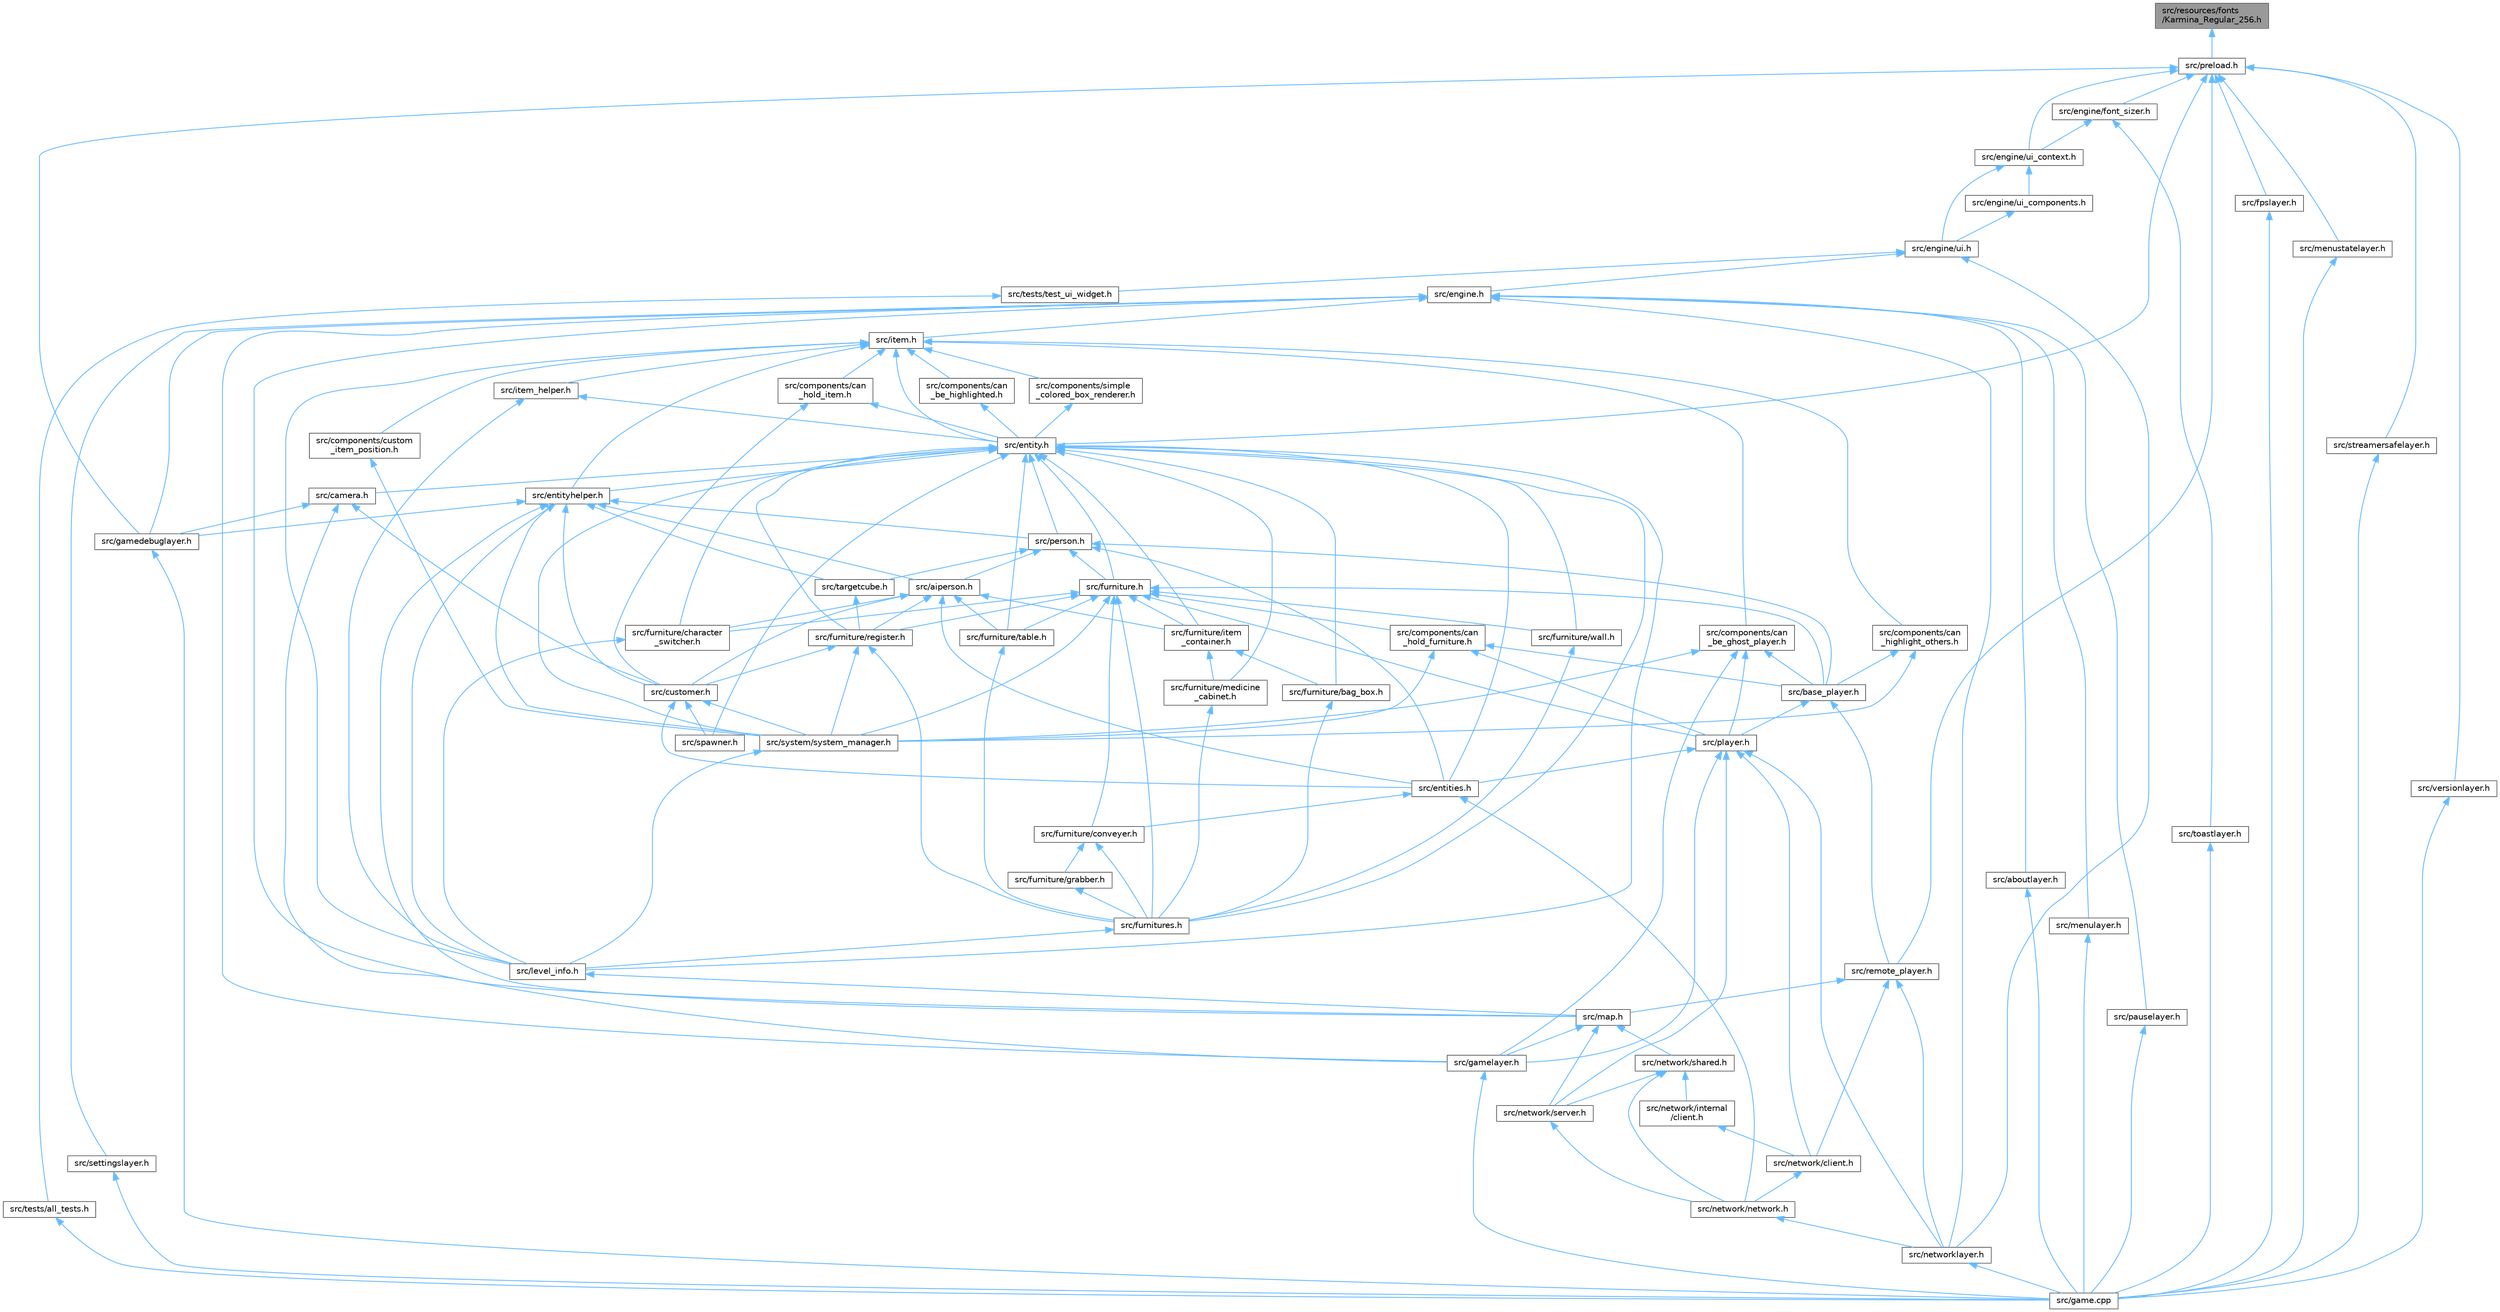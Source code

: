 digraph "src/resources/fonts/Karmina_Regular_256.h"
{
 // LATEX_PDF_SIZE
  bgcolor="transparent";
  edge [fontname=Helvetica,fontsize=10,labelfontname=Helvetica,labelfontsize=10];
  node [fontname=Helvetica,fontsize=10,shape=box,height=0.2,width=0.4];
  Node1 [label="src/resources/fonts\l/Karmina_Regular_256.h",height=0.2,width=0.4,color="gray40", fillcolor="grey60", style="filled", fontcolor="black",tooltip=" "];
  Node1 -> Node2 [dir="back",color="steelblue1",style="solid"];
  Node2 [label="src/preload.h",height=0.2,width=0.4,color="grey40", fillcolor="white", style="filled",URL="$d5/d34/preload_8h.html",tooltip=" "];
  Node2 -> Node3 [dir="back",color="steelblue1",style="solid"];
  Node3 [label="src/engine/font_sizer.h",height=0.2,width=0.4,color="grey40", fillcolor="white", style="filled",URL="$da/dfa/font__sizer_8h.html",tooltip=" "];
  Node3 -> Node4 [dir="back",color="steelblue1",style="solid"];
  Node4 [label="src/engine/ui_context.h",height=0.2,width=0.4,color="grey40", fillcolor="white", style="filled",URL="$d7/d92/ui__context_8h.html",tooltip=" "];
  Node4 -> Node5 [dir="back",color="steelblue1",style="solid"];
  Node5 [label="src/engine/ui.h",height=0.2,width=0.4,color="grey40", fillcolor="white", style="filled",URL="$d9/d3b/ui_8h.html",tooltip=" "];
  Node5 -> Node6 [dir="back",color="steelblue1",style="solid"];
  Node6 [label="src/engine.h",height=0.2,width=0.4,color="grey40", fillcolor="white", style="filled",URL="$d1/d55/engine_8h.html",tooltip=" "];
  Node6 -> Node7 [dir="back",color="steelblue1",style="solid"];
  Node7 [label="src/aboutlayer.h",height=0.2,width=0.4,color="grey40", fillcolor="white", style="filled",URL="$d9/d95/aboutlayer_8h.html",tooltip=" "];
  Node7 -> Node8 [dir="back",color="steelblue1",style="solid"];
  Node8 [label="src/game.cpp",height=0.2,width=0.4,color="grey40", fillcolor="white", style="filled",URL="$df/dd9/game_8cpp.html",tooltip=" "];
  Node6 -> Node9 [dir="back",color="steelblue1",style="solid"];
  Node9 [label="src/gamedebuglayer.h",height=0.2,width=0.4,color="grey40", fillcolor="white", style="filled",URL="$dd/d0d/gamedebuglayer_8h.html",tooltip=" "];
  Node9 -> Node8 [dir="back",color="steelblue1",style="solid"];
  Node6 -> Node10 [dir="back",color="steelblue1",style="solid"];
  Node10 [label="src/gamelayer.h",height=0.2,width=0.4,color="grey40", fillcolor="white", style="filled",URL="$d3/d3b/gamelayer_8h.html",tooltip=" "];
  Node10 -> Node8 [dir="back",color="steelblue1",style="solid"];
  Node6 -> Node11 [dir="back",color="steelblue1",style="solid"];
  Node11 [label="src/item.h",height=0.2,width=0.4,color="grey40", fillcolor="white", style="filled",URL="$df/d1f/item_8h.html",tooltip=" "];
  Node11 -> Node12 [dir="back",color="steelblue1",style="solid"];
  Node12 [label="src/components/can\l_be_ghost_player.h",height=0.2,width=0.4,color="grey40", fillcolor="white", style="filled",URL="$d1/d8a/can__be__ghost__player_8h.html",tooltip=" "];
  Node12 -> Node13 [dir="back",color="steelblue1",style="solid"];
  Node13 [label="src/base_player.h",height=0.2,width=0.4,color="grey40", fillcolor="white", style="filled",URL="$d7/dc6/base__player_8h.html",tooltip=" "];
  Node13 -> Node14 [dir="back",color="steelblue1",style="solid"];
  Node14 [label="src/player.h",height=0.2,width=0.4,color="grey40", fillcolor="white", style="filled",URL="$d3/d62/player_8h.html",tooltip=" "];
  Node14 -> Node15 [dir="back",color="steelblue1",style="solid"];
  Node15 [label="src/entities.h",height=0.2,width=0.4,color="grey40", fillcolor="white", style="filled",URL="$dd/d5a/entities_8h.html",tooltip=" "];
  Node15 -> Node16 [dir="back",color="steelblue1",style="solid"];
  Node16 [label="src/furniture/conveyer.h",height=0.2,width=0.4,color="grey40", fillcolor="white", style="filled",URL="$de/d1f/conveyer_8h.html",tooltip=" "];
  Node16 -> Node17 [dir="back",color="steelblue1",style="solid"];
  Node17 [label="src/furniture/grabber.h",height=0.2,width=0.4,color="grey40", fillcolor="white", style="filled",URL="$d3/d54/grabber_8h.html",tooltip=" "];
  Node17 -> Node18 [dir="back",color="steelblue1",style="solid"];
  Node18 [label="src/furnitures.h",height=0.2,width=0.4,color="grey40", fillcolor="white", style="filled",URL="$d7/d84/furnitures_8h.html",tooltip=" "];
  Node18 -> Node19 [dir="back",color="steelblue1",style="solid"];
  Node19 [label="src/level_info.h",height=0.2,width=0.4,color="grey40", fillcolor="white", style="filled",URL="$d0/d49/level__info_8h.html",tooltip=" "];
  Node19 -> Node20 [dir="back",color="steelblue1",style="solid"];
  Node20 [label="src/map.h",height=0.2,width=0.4,color="grey40", fillcolor="white", style="filled",URL="$dc/db7/map_8h.html",tooltip=" "];
  Node20 -> Node10 [dir="back",color="steelblue1",style="solid"];
  Node20 -> Node21 [dir="back",color="steelblue1",style="solid"];
  Node21 [label="src/network/server.h",height=0.2,width=0.4,color="grey40", fillcolor="white", style="filled",URL="$d8/dc3/server_8h.html",tooltip=" "];
  Node21 -> Node22 [dir="back",color="steelblue1",style="solid"];
  Node22 [label="src/network/network.h",height=0.2,width=0.4,color="grey40", fillcolor="white", style="filled",URL="$d9/d94/network_8h.html",tooltip=" "];
  Node22 -> Node23 [dir="back",color="steelblue1",style="solid"];
  Node23 [label="src/networklayer.h",height=0.2,width=0.4,color="grey40", fillcolor="white", style="filled",URL="$d3/d80/networklayer_8h.html",tooltip=" "];
  Node23 -> Node8 [dir="back",color="steelblue1",style="solid"];
  Node20 -> Node24 [dir="back",color="steelblue1",style="solid"];
  Node24 [label="src/network/shared.h",height=0.2,width=0.4,color="grey40", fillcolor="white", style="filled",URL="$da/db4/shared_8h.html",tooltip=" "];
  Node24 -> Node25 [dir="back",color="steelblue1",style="solid"];
  Node25 [label="src/network/internal\l/client.h",height=0.2,width=0.4,color="grey40", fillcolor="white", style="filled",URL="$da/dde/internal_2client_8h.html",tooltip=" "];
  Node25 -> Node26 [dir="back",color="steelblue1",style="solid"];
  Node26 [label="src/network/client.h",height=0.2,width=0.4,color="grey40", fillcolor="white", style="filled",URL="$d8/de1/client_8h.html",tooltip=" "];
  Node26 -> Node22 [dir="back",color="steelblue1",style="solid"];
  Node24 -> Node22 [dir="back",color="steelblue1",style="solid"];
  Node24 -> Node21 [dir="back",color="steelblue1",style="solid"];
  Node16 -> Node18 [dir="back",color="steelblue1",style="solid"];
  Node15 -> Node22 [dir="back",color="steelblue1",style="solid"];
  Node14 -> Node10 [dir="back",color="steelblue1",style="solid"];
  Node14 -> Node26 [dir="back",color="steelblue1",style="solid"];
  Node14 -> Node21 [dir="back",color="steelblue1",style="solid"];
  Node14 -> Node23 [dir="back",color="steelblue1",style="solid"];
  Node13 -> Node27 [dir="back",color="steelblue1",style="solid"];
  Node27 [label="src/remote_player.h",height=0.2,width=0.4,color="grey40", fillcolor="white", style="filled",URL="$d2/d24/remote__player_8h.html",tooltip=" "];
  Node27 -> Node20 [dir="back",color="steelblue1",style="solid"];
  Node27 -> Node26 [dir="back",color="steelblue1",style="solid"];
  Node27 -> Node23 [dir="back",color="steelblue1",style="solid"];
  Node12 -> Node10 [dir="back",color="steelblue1",style="solid"];
  Node12 -> Node14 [dir="back",color="steelblue1",style="solid"];
  Node12 -> Node28 [dir="back",color="steelblue1",style="solid"];
  Node28 [label="src/system/system_manager.h",height=0.2,width=0.4,color="grey40", fillcolor="white", style="filled",URL="$df/dbe/system__manager_8h.html",tooltip=" "];
  Node28 -> Node19 [dir="back",color="steelblue1",style="solid"];
  Node11 -> Node29 [dir="back",color="steelblue1",style="solid"];
  Node29 [label="src/components/can\l_be_highlighted.h",height=0.2,width=0.4,color="grey40", fillcolor="white", style="filled",URL="$db/d75/can__be__highlighted_8h.html",tooltip=" "];
  Node29 -> Node30 [dir="back",color="steelblue1",style="solid"];
  Node30 [label="src/entity.h",height=0.2,width=0.4,color="grey40", fillcolor="white", style="filled",URL="$d8/d83/entity_8h.html",tooltip=" "];
  Node30 -> Node31 [dir="back",color="steelblue1",style="solid"];
  Node31 [label="src/camera.h",height=0.2,width=0.4,color="grey40", fillcolor="white", style="filled",URL="$d7/df6/camera_8h.html",tooltip=" "];
  Node31 -> Node32 [dir="back",color="steelblue1",style="solid"];
  Node32 [label="src/customer.h",height=0.2,width=0.4,color="grey40", fillcolor="white", style="filled",URL="$d3/d35/customer_8h.html",tooltip=" "];
  Node32 -> Node15 [dir="back",color="steelblue1",style="solid"];
  Node32 -> Node33 [dir="back",color="steelblue1",style="solid"];
  Node33 [label="src/spawner.h",height=0.2,width=0.4,color="grey40", fillcolor="white", style="filled",URL="$d7/d85/spawner_8h.html",tooltip=" "];
  Node32 -> Node28 [dir="back",color="steelblue1",style="solid"];
  Node31 -> Node9 [dir="back",color="steelblue1",style="solid"];
  Node31 -> Node10 [dir="back",color="steelblue1",style="solid"];
  Node30 -> Node15 [dir="back",color="steelblue1",style="solid"];
  Node30 -> Node34 [dir="back",color="steelblue1",style="solid"];
  Node34 [label="src/entityhelper.h",height=0.2,width=0.4,color="grey40", fillcolor="white", style="filled",URL="$d9/d3c/entityhelper_8h.html",tooltip=" "];
  Node34 -> Node35 [dir="back",color="steelblue1",style="solid"];
  Node35 [label="src/aiperson.h",height=0.2,width=0.4,color="grey40", fillcolor="white", style="filled",URL="$d4/d16/aiperson_8h.html",tooltip=" "];
  Node35 -> Node32 [dir="back",color="steelblue1",style="solid"];
  Node35 -> Node15 [dir="back",color="steelblue1",style="solid"];
  Node35 -> Node36 [dir="back",color="steelblue1",style="solid"];
  Node36 [label="src/furniture/character\l_switcher.h",height=0.2,width=0.4,color="grey40", fillcolor="white", style="filled",URL="$df/d3e/character__switcher_8h.html",tooltip=" "];
  Node36 -> Node19 [dir="back",color="steelblue1",style="solid"];
  Node35 -> Node37 [dir="back",color="steelblue1",style="solid"];
  Node37 [label="src/furniture/item\l_container.h",height=0.2,width=0.4,color="grey40", fillcolor="white", style="filled",URL="$d8/d1b/item__container_8h.html",tooltip=" "];
  Node37 -> Node38 [dir="back",color="steelblue1",style="solid"];
  Node38 [label="src/furniture/bag_box.h",height=0.2,width=0.4,color="grey40", fillcolor="white", style="filled",URL="$de/db3/bag__box_8h.html",tooltip=" "];
  Node38 -> Node18 [dir="back",color="steelblue1",style="solid"];
  Node37 -> Node39 [dir="back",color="steelblue1",style="solid"];
  Node39 [label="src/furniture/medicine\l_cabinet.h",height=0.2,width=0.4,color="grey40", fillcolor="white", style="filled",URL="$d4/d27/medicine__cabinet_8h.html",tooltip=" "];
  Node39 -> Node18 [dir="back",color="steelblue1",style="solid"];
  Node35 -> Node40 [dir="back",color="steelblue1",style="solid"];
  Node40 [label="src/furniture/register.h",height=0.2,width=0.4,color="grey40", fillcolor="white", style="filled",URL="$df/d80/register_8h.html",tooltip=" "];
  Node40 -> Node32 [dir="back",color="steelblue1",style="solid"];
  Node40 -> Node18 [dir="back",color="steelblue1",style="solid"];
  Node40 -> Node28 [dir="back",color="steelblue1",style="solid"];
  Node35 -> Node41 [dir="back",color="steelblue1",style="solid"];
  Node41 [label="src/furniture/table.h",height=0.2,width=0.4,color="grey40", fillcolor="white", style="filled",URL="$dd/d98/table_8h.html",tooltip=" "];
  Node41 -> Node18 [dir="back",color="steelblue1",style="solid"];
  Node34 -> Node32 [dir="back",color="steelblue1",style="solid"];
  Node34 -> Node9 [dir="back",color="steelblue1",style="solid"];
  Node34 -> Node19 [dir="back",color="steelblue1",style="solid"];
  Node34 -> Node20 [dir="back",color="steelblue1",style="solid"];
  Node34 -> Node42 [dir="back",color="steelblue1",style="solid"];
  Node42 [label="src/person.h",height=0.2,width=0.4,color="grey40", fillcolor="white", style="filled",URL="$d4/d98/person_8h.html",tooltip=" "];
  Node42 -> Node35 [dir="back",color="steelblue1",style="solid"];
  Node42 -> Node13 [dir="back",color="steelblue1",style="solid"];
  Node42 -> Node15 [dir="back",color="steelblue1",style="solid"];
  Node42 -> Node43 [dir="back",color="steelblue1",style="solid"];
  Node43 [label="src/furniture.h",height=0.2,width=0.4,color="grey40", fillcolor="white", style="filled",URL="$d1/d57/furniture_8h.html",tooltip=" "];
  Node43 -> Node13 [dir="back",color="steelblue1",style="solid"];
  Node43 -> Node44 [dir="back",color="steelblue1",style="solid"];
  Node44 [label="src/components/can\l_hold_furniture.h",height=0.2,width=0.4,color="grey40", fillcolor="white", style="filled",URL="$d6/d76/can__hold__furniture_8h.html",tooltip=" "];
  Node44 -> Node13 [dir="back",color="steelblue1",style="solid"];
  Node44 -> Node14 [dir="back",color="steelblue1",style="solid"];
  Node44 -> Node28 [dir="back",color="steelblue1",style="solid"];
  Node43 -> Node36 [dir="back",color="steelblue1",style="solid"];
  Node43 -> Node16 [dir="back",color="steelblue1",style="solid"];
  Node43 -> Node37 [dir="back",color="steelblue1",style="solid"];
  Node43 -> Node40 [dir="back",color="steelblue1",style="solid"];
  Node43 -> Node41 [dir="back",color="steelblue1",style="solid"];
  Node43 -> Node45 [dir="back",color="steelblue1",style="solid"];
  Node45 [label="src/furniture/wall.h",height=0.2,width=0.4,color="grey40", fillcolor="white", style="filled",URL="$d1/d4f/wall_8h.html",tooltip=" "];
  Node45 -> Node18 [dir="back",color="steelblue1",style="solid"];
  Node43 -> Node18 [dir="back",color="steelblue1",style="solid"];
  Node43 -> Node14 [dir="back",color="steelblue1",style="solid"];
  Node43 -> Node28 [dir="back",color="steelblue1",style="solid"];
  Node42 -> Node46 [dir="back",color="steelblue1",style="solid"];
  Node46 [label="src/targetcube.h",height=0.2,width=0.4,color="grey40", fillcolor="white", style="filled",URL="$d5/d00/targetcube_8h.html",tooltip=" "];
  Node46 -> Node40 [dir="back",color="steelblue1",style="solid"];
  Node34 -> Node28 [dir="back",color="steelblue1",style="solid"];
  Node34 -> Node46 [dir="back",color="steelblue1",style="solid"];
  Node30 -> Node43 [dir="back",color="steelblue1",style="solid"];
  Node30 -> Node38 [dir="back",color="steelblue1",style="solid"];
  Node30 -> Node36 [dir="back",color="steelblue1",style="solid"];
  Node30 -> Node37 [dir="back",color="steelblue1",style="solid"];
  Node30 -> Node39 [dir="back",color="steelblue1",style="solid"];
  Node30 -> Node40 [dir="back",color="steelblue1",style="solid"];
  Node30 -> Node41 [dir="back",color="steelblue1",style="solid"];
  Node30 -> Node45 [dir="back",color="steelblue1",style="solid"];
  Node30 -> Node18 [dir="back",color="steelblue1",style="solid"];
  Node30 -> Node19 [dir="back",color="steelblue1",style="solid"];
  Node30 -> Node42 [dir="back",color="steelblue1",style="solid"];
  Node30 -> Node33 [dir="back",color="steelblue1",style="solid"];
  Node30 -> Node28 [dir="back",color="steelblue1",style="solid"];
  Node11 -> Node47 [dir="back",color="steelblue1",style="solid"];
  Node47 [label="src/components/can\l_highlight_others.h",height=0.2,width=0.4,color="grey40", fillcolor="white", style="filled",URL="$dd/dad/can__highlight__others_8h.html",tooltip=" "];
  Node47 -> Node13 [dir="back",color="steelblue1",style="solid"];
  Node47 -> Node28 [dir="back",color="steelblue1",style="solid"];
  Node11 -> Node48 [dir="back",color="steelblue1",style="solid"];
  Node48 [label="src/components/can\l_hold_item.h",height=0.2,width=0.4,color="grey40", fillcolor="white", style="filled",URL="$dc/d28/can__hold__item_8h.html",tooltip=" "];
  Node48 -> Node32 [dir="back",color="steelblue1",style="solid"];
  Node48 -> Node30 [dir="back",color="steelblue1",style="solid"];
  Node11 -> Node49 [dir="back",color="steelblue1",style="solid"];
  Node49 [label="src/components/custom\l_item_position.h",height=0.2,width=0.4,color="grey40", fillcolor="white", style="filled",URL="$df/de8/custom__item__position_8h.html",tooltip=" "];
  Node49 -> Node28 [dir="back",color="steelblue1",style="solid"];
  Node11 -> Node50 [dir="back",color="steelblue1",style="solid"];
  Node50 [label="src/components/simple\l_colored_box_renderer.h",height=0.2,width=0.4,color="grey40", fillcolor="white", style="filled",URL="$d7/d5e/simple__colored__box__renderer_8h.html",tooltip=" "];
  Node50 -> Node30 [dir="back",color="steelblue1",style="solid"];
  Node11 -> Node30 [dir="back",color="steelblue1",style="solid"];
  Node11 -> Node34 [dir="back",color="steelblue1",style="solid"];
  Node11 -> Node51 [dir="back",color="steelblue1",style="solid"];
  Node51 [label="src/item_helper.h",height=0.2,width=0.4,color="grey40", fillcolor="white", style="filled",URL="$d0/d4e/item__helper_8h.html",tooltip=" "];
  Node51 -> Node30 [dir="back",color="steelblue1",style="solid"];
  Node51 -> Node19 [dir="back",color="steelblue1",style="solid"];
  Node11 -> Node19 [dir="back",color="steelblue1",style="solid"];
  Node6 -> Node20 [dir="back",color="steelblue1",style="solid"];
  Node6 -> Node52 [dir="back",color="steelblue1",style="solid"];
  Node52 [label="src/menulayer.h",height=0.2,width=0.4,color="grey40", fillcolor="white", style="filled",URL="$de/dc7/menulayer_8h.html",tooltip=" "];
  Node52 -> Node8 [dir="back",color="steelblue1",style="solid"];
  Node6 -> Node23 [dir="back",color="steelblue1",style="solid"];
  Node6 -> Node53 [dir="back",color="steelblue1",style="solid"];
  Node53 [label="src/pauselayer.h",height=0.2,width=0.4,color="grey40", fillcolor="white", style="filled",URL="$d9/d31/pauselayer_8h.html",tooltip=" "];
  Node53 -> Node8 [dir="back",color="steelblue1",style="solid"];
  Node6 -> Node54 [dir="back",color="steelblue1",style="solid"];
  Node54 [label="src/settingslayer.h",height=0.2,width=0.4,color="grey40", fillcolor="white", style="filled",URL="$d2/d4a/settingslayer_8h.html",tooltip=" "];
  Node54 -> Node8 [dir="back",color="steelblue1",style="solid"];
  Node5 -> Node23 [dir="back",color="steelblue1",style="solid"];
  Node5 -> Node55 [dir="back",color="steelblue1",style="solid"];
  Node55 [label="src/tests/test_ui_widget.h",height=0.2,width=0.4,color="grey40", fillcolor="white", style="filled",URL="$d4/d4f/test__ui__widget_8h.html",tooltip=" "];
  Node55 -> Node56 [dir="back",color="steelblue1",style="solid"];
  Node56 [label="src/tests/all_tests.h",height=0.2,width=0.4,color="grey40", fillcolor="white", style="filled",URL="$d4/d3d/all__tests_8h.html",tooltip=" "];
  Node56 -> Node8 [dir="back",color="steelblue1",style="solid"];
  Node4 -> Node57 [dir="back",color="steelblue1",style="solid"];
  Node57 [label="src/engine/ui_components.h",height=0.2,width=0.4,color="grey40", fillcolor="white", style="filled",URL="$d5/dd8/ui__components_8h.html",tooltip=" "];
  Node57 -> Node5 [dir="back",color="steelblue1",style="solid"];
  Node3 -> Node58 [dir="back",color="steelblue1",style="solid"];
  Node58 [label="src/toastlayer.h",height=0.2,width=0.4,color="grey40", fillcolor="white", style="filled",URL="$d4/de2/toastlayer_8h.html",tooltip=" "];
  Node58 -> Node8 [dir="back",color="steelblue1",style="solid"];
  Node2 -> Node4 [dir="back",color="steelblue1",style="solid"];
  Node2 -> Node30 [dir="back",color="steelblue1",style="solid"];
  Node2 -> Node59 [dir="back",color="steelblue1",style="solid"];
  Node59 [label="src/fpslayer.h",height=0.2,width=0.4,color="grey40", fillcolor="white", style="filled",URL="$d3/d33/fpslayer_8h.html",tooltip=" "];
  Node59 -> Node8 [dir="back",color="steelblue1",style="solid"];
  Node2 -> Node9 [dir="back",color="steelblue1",style="solid"];
  Node2 -> Node60 [dir="back",color="steelblue1",style="solid"];
  Node60 [label="src/menustatelayer.h",height=0.2,width=0.4,color="grey40", fillcolor="white", style="filled",URL="$d2/df0/menustatelayer_8h.html",tooltip=" "];
  Node60 -> Node8 [dir="back",color="steelblue1",style="solid"];
  Node2 -> Node27 [dir="back",color="steelblue1",style="solid"];
  Node2 -> Node61 [dir="back",color="steelblue1",style="solid"];
  Node61 [label="src/streamersafelayer.h",height=0.2,width=0.4,color="grey40", fillcolor="white", style="filled",URL="$d5/d37/streamersafelayer_8h.html",tooltip=" "];
  Node61 -> Node8 [dir="back",color="steelblue1",style="solid"];
  Node2 -> Node62 [dir="back",color="steelblue1",style="solid"];
  Node62 [label="src/versionlayer.h",height=0.2,width=0.4,color="grey40", fillcolor="white", style="filled",URL="$d8/d3c/versionlayer_8h.html",tooltip=" "];
  Node62 -> Node8 [dir="back",color="steelblue1",style="solid"];
}
